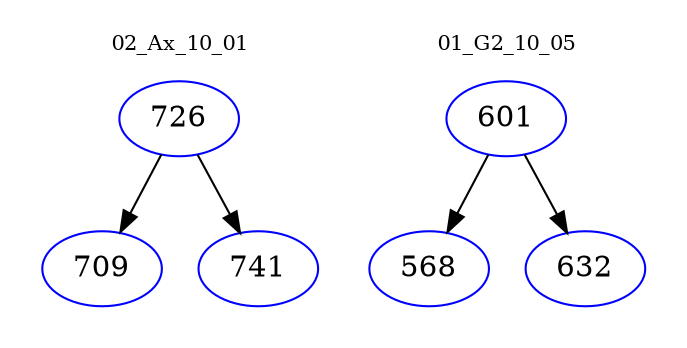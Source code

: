 digraph{
subgraph cluster_0 {
color = white
label = "02_Ax_10_01";
fontsize=10;
T0_726 [label="726", color="blue"]
T0_726 -> T0_709 [color="black"]
T0_709 [label="709", color="blue"]
T0_726 -> T0_741 [color="black"]
T0_741 [label="741", color="blue"]
}
subgraph cluster_1 {
color = white
label = "01_G2_10_05";
fontsize=10;
T1_601 [label="601", color="blue"]
T1_601 -> T1_568 [color="black"]
T1_568 [label="568", color="blue"]
T1_601 -> T1_632 [color="black"]
T1_632 [label="632", color="blue"]
}
}
